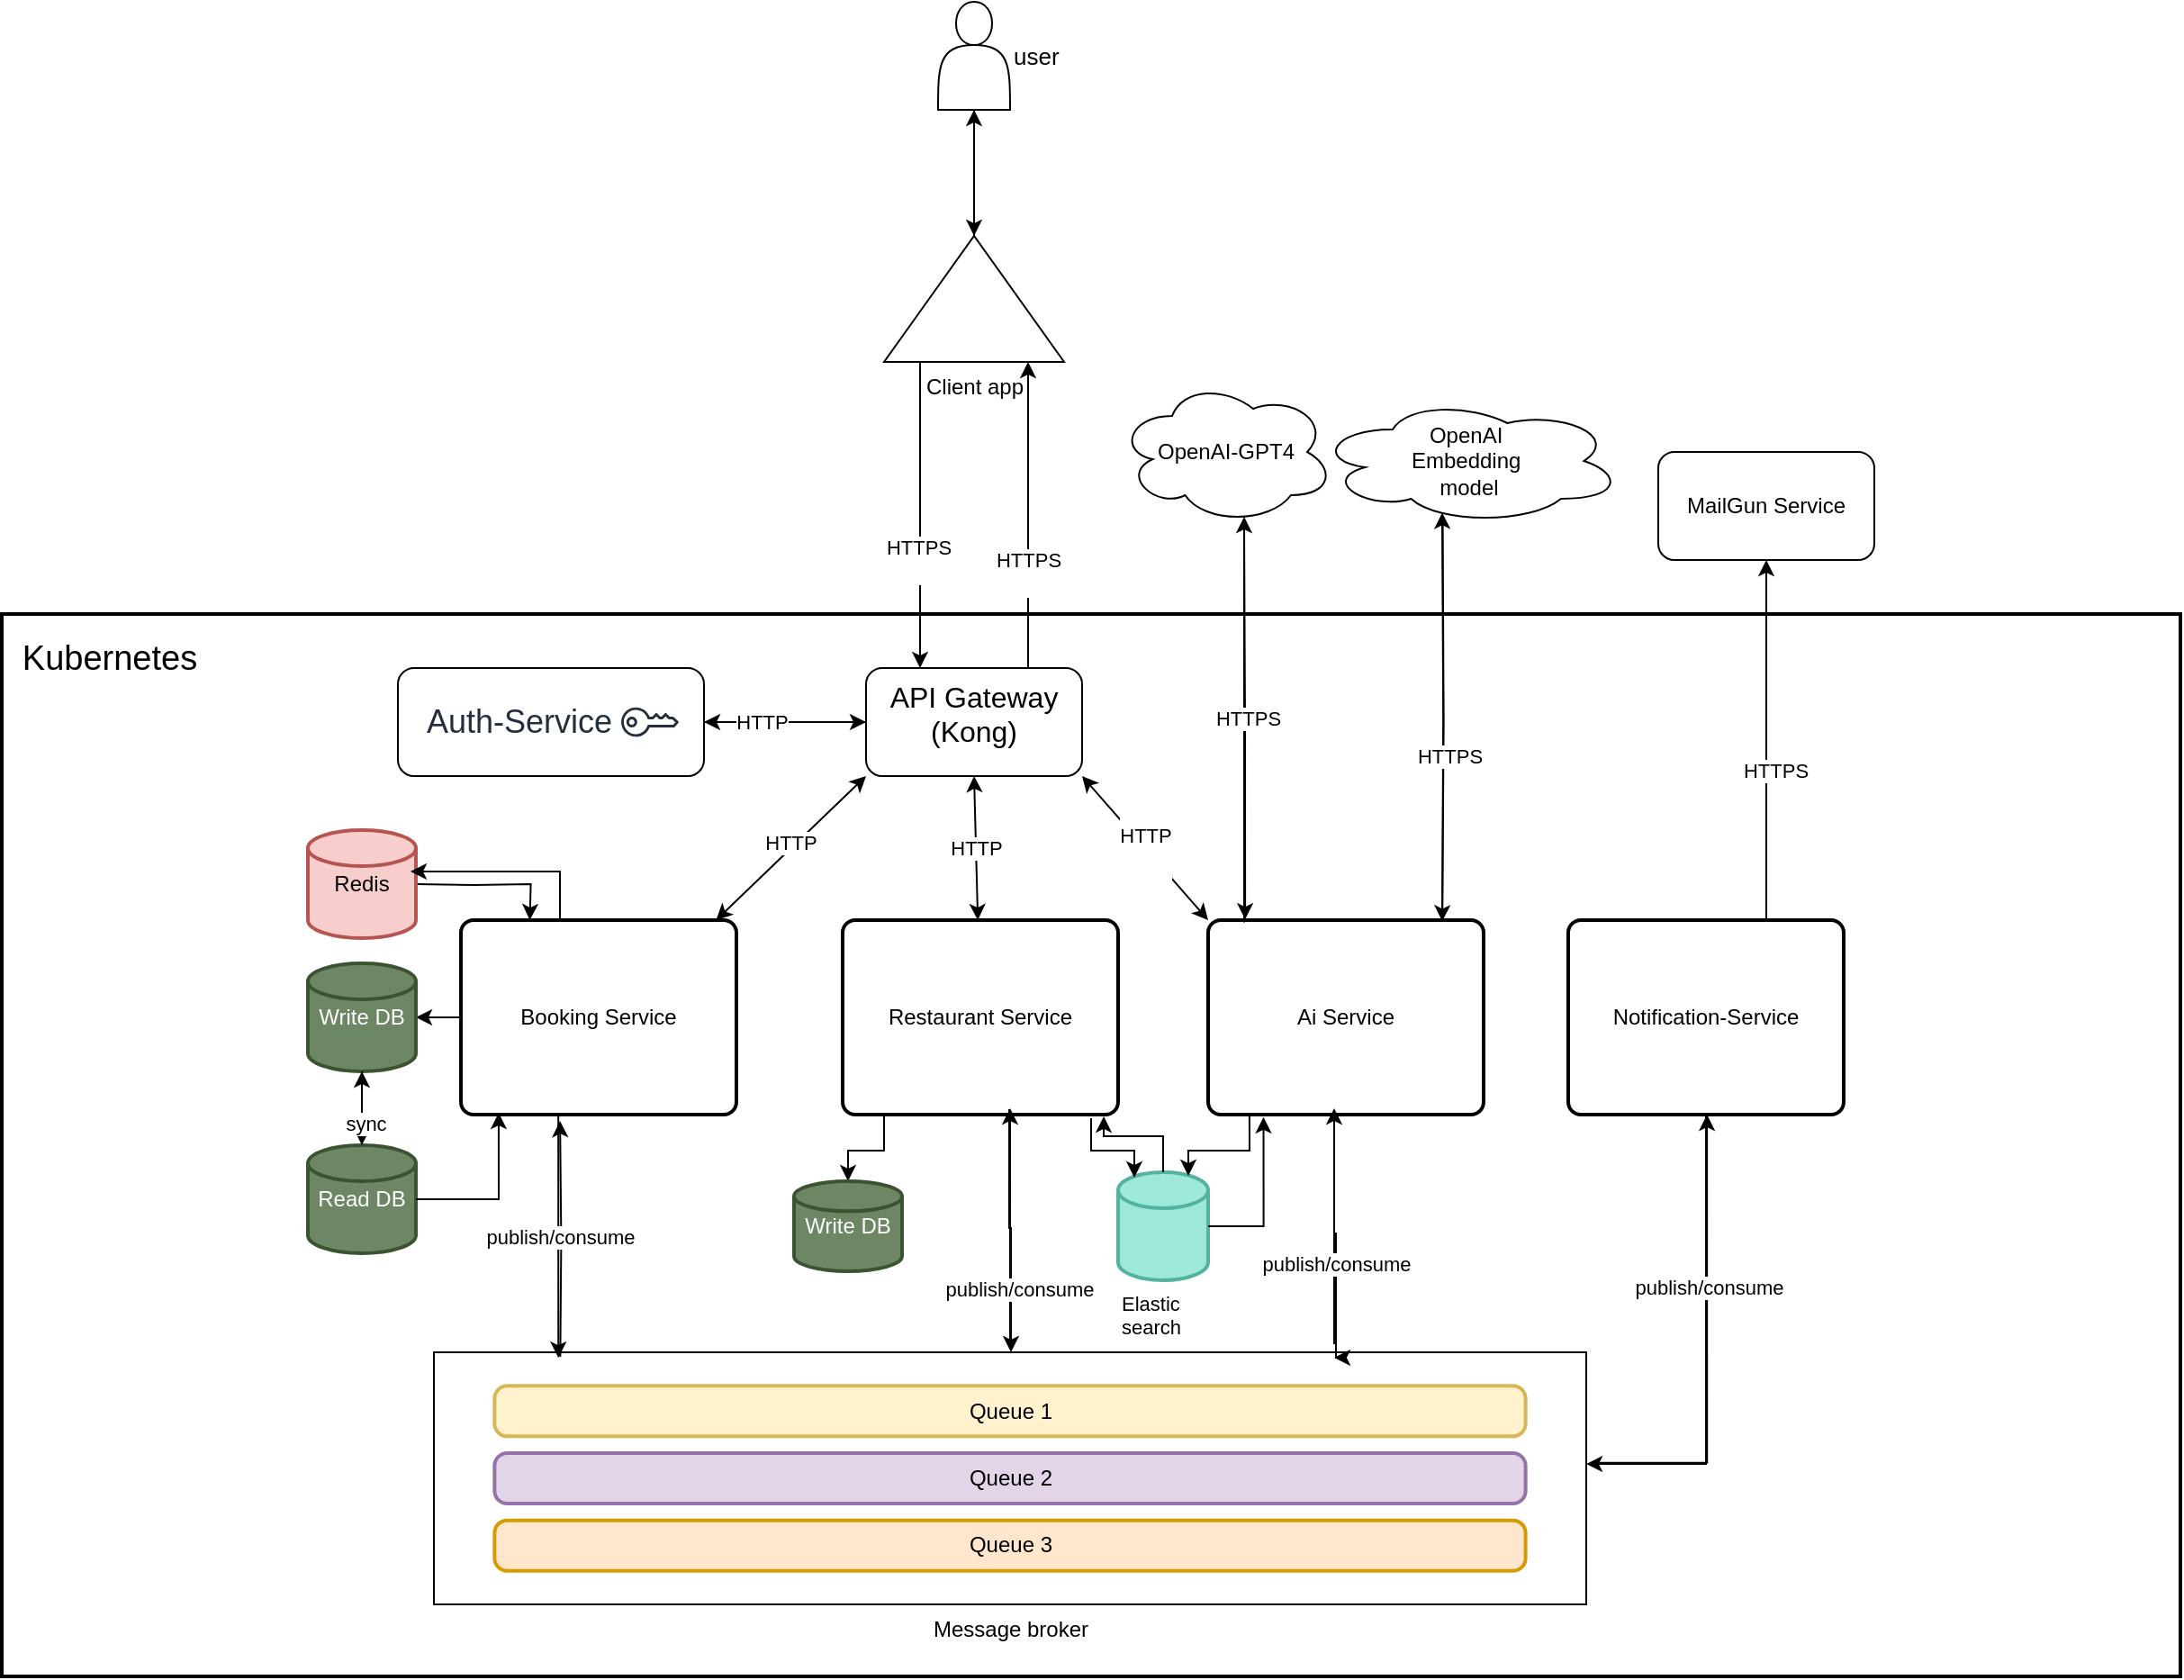 <mxfile version="26.0.4">
  <diagram name="Page-1" id="WZwVvHjPCqPEUTxyxGWn">
    <mxGraphModel dx="1194" dy="772" grid="1" gridSize="10" guides="1" tooltips="1" connect="1" arrows="1" fold="1" page="1" pageScale="1" pageWidth="850" pageHeight="1100" math="0" shadow="0">
      <root>
        <mxCell id="0" />
        <mxCell id="1" parent="0" />
        <mxCell id="ZbxtkYr-YWAduZjAJKHO-77" value="" style="verticalLabelPosition=bottom;verticalAlign=top;html=1;shape=mxgraph.basic.rect;fillColor2=none;strokeWidth=2;size=20;indent=5;fillColor=none;" parent="1" vertex="1">
          <mxGeometry x="170" y="370" width="1210" height="590" as="geometry" />
        </mxCell>
        <mxCell id="ZbxtkYr-YWAduZjAJKHO-82" style="edgeStyle=orthogonalEdgeStyle;rounded=0;orthogonalLoop=1;jettySize=auto;html=1;" parent="1" source="ZbxtkYr-YWAduZjAJKHO-3" target="ZbxtkYr-YWAduZjAJKHO-11" edge="1">
          <mxGeometry relative="1" as="geometry" />
        </mxCell>
        <mxCell id="_bRPd7Ua2Emygc_4kCLo-8" value="" style="rounded=1;whiteSpace=wrap;html=1;" parent="1" vertex="1">
          <mxGeometry x="390" y="400" width="170" height="60" as="geometry" />
        </mxCell>
        <mxCell id="ZbxtkYr-YWAduZjAJKHO-3" value="user" style="shape=actor;whiteSpace=wrap;html=1;align=left;labelPosition=right;verticalLabelPosition=middle;verticalAlign=middle;fontSize=13;" parent="1" vertex="1">
          <mxGeometry x="690" y="30" width="40" height="60" as="geometry" />
        </mxCell>
        <mxCell id="ZbxtkYr-YWAduZjAJKHO-13" value="" style="edgeStyle=orthogonalEdgeStyle;rounded=0;orthogonalLoop=1;jettySize=auto;html=1;" parent="1" source="ZbxtkYr-YWAduZjAJKHO-11" target="ZbxtkYr-YWAduZjAJKHO-12" edge="1">
          <mxGeometry relative="1" as="geometry">
            <Array as="points">
              <mxPoint x="680" y="310" />
              <mxPoint x="680" y="310" />
            </Array>
          </mxGeometry>
        </mxCell>
        <mxCell id="_bRPd7Ua2Emygc_4kCLo-17" value="HTTPS&lt;div&gt;&lt;br&gt;&lt;/div&gt;" style="edgeLabel;html=1;align=center;verticalAlign=middle;resizable=0;points=[];" parent="ZbxtkYr-YWAduZjAJKHO-13" vertex="1" connectable="0">
          <mxGeometry x="0.292" y="-1" relative="1" as="geometry">
            <mxPoint as="offset" />
          </mxGeometry>
        </mxCell>
        <mxCell id="ZbxtkYr-YWAduZjAJKHO-83" style="edgeStyle=orthogonalEdgeStyle;rounded=0;orthogonalLoop=1;jettySize=auto;html=1;entryX=0.5;entryY=1;entryDx=0;entryDy=0;" parent="1" source="ZbxtkYr-YWAduZjAJKHO-11" target="ZbxtkYr-YWAduZjAJKHO-3" edge="1">
          <mxGeometry relative="1" as="geometry" />
        </mxCell>
        <mxCell id="ZbxtkYr-YWAduZjAJKHO-11" value="Client app" style="verticalLabelPosition=bottom;verticalAlign=top;html=1;shape=mxgraph.basic.acute_triangle;dx=0.5;" parent="1" vertex="1">
          <mxGeometry x="660" y="160" width="100" height="70" as="geometry" />
        </mxCell>
        <mxCell id="ZbxtkYr-YWAduZjAJKHO-18" value="" style="edgeStyle=orthogonalEdgeStyle;rounded=0;orthogonalLoop=1;jettySize=auto;html=1;" parent="1" source="ZbxtkYr-YWAduZjAJKHO-12" edge="1">
          <mxGeometry relative="1" as="geometry">
            <mxPoint x="560" y="430" as="targetPoint" />
          </mxGeometry>
        </mxCell>
        <mxCell id="ZbxtkYr-YWAduZjAJKHO-12" value="&lt;font style=&quot;font-size: 16px;&quot;&gt;API Gateway (Kong)&lt;/font&gt;" style="rounded=1;whiteSpace=wrap;html=1;verticalAlign=top;" parent="1" vertex="1">
          <mxGeometry x="650" y="400" width="120" height="60" as="geometry" />
        </mxCell>
        <mxCell id="ZbxtkYr-YWAduZjAJKHO-59" style="edgeStyle=orthogonalEdgeStyle;rounded=0;orthogonalLoop=1;jettySize=auto;html=1;entryX=0;entryY=0.5;entryDx=0;entryDy=0;" parent="1" edge="1">
          <mxGeometry relative="1" as="geometry">
            <mxPoint x="560" y="430" as="sourcePoint" />
            <mxPoint x="650" y="430" as="targetPoint" />
          </mxGeometry>
        </mxCell>
        <mxCell id="_bRPd7Ua2Emygc_4kCLo-51" value="HTTP" style="edgeLabel;html=1;align=center;verticalAlign=middle;resizable=0;points=[];" parent="ZbxtkYr-YWAduZjAJKHO-59" vertex="1" connectable="0">
          <mxGeometry x="-0.281" relative="1" as="geometry">
            <mxPoint x="-1" as="offset" />
          </mxGeometry>
        </mxCell>
        <mxCell id="7v7jsVOClabLG5YhFFzS-9" style="edgeStyle=orthogonalEdgeStyle;rounded=0;orthogonalLoop=1;jettySize=auto;html=1;" parent="1" source="ZbxtkYr-YWAduZjAJKHO-21" target="7v7jsVOClabLG5YhFFzS-5" edge="1">
          <mxGeometry relative="1" as="geometry" />
        </mxCell>
        <mxCell id="ZbxtkYr-YWAduZjAJKHO-21" value="Booking Service" style="rounded=1;whiteSpace=wrap;html=1;absoluteArcSize=1;arcSize=14;strokeWidth=2;fillColor=none;" parent="1" vertex="1">
          <mxGeometry x="425" y="540" width="153" height="108" as="geometry" />
        </mxCell>
        <mxCell id="d06tp9DBLHwbal2BPvGb-7" style="edgeStyle=orthogonalEdgeStyle;rounded=0;orthogonalLoop=1;jettySize=auto;html=1;" edge="1" parent="1" source="ZbxtkYr-YWAduZjAJKHO-22" target="7v7jsVOClabLG5YhFFzS-12">
          <mxGeometry relative="1" as="geometry">
            <Array as="points">
              <mxPoint x="660" y="668" />
              <mxPoint x="640" y="668" />
            </Array>
          </mxGeometry>
        </mxCell>
        <mxCell id="ZbxtkYr-YWAduZjAJKHO-22" value="Restaurant Service" style="rounded=1;whiteSpace=wrap;html=1;absoluteArcSize=1;arcSize=14;strokeWidth=2;fillColor=none;" parent="1" vertex="1">
          <mxGeometry x="637" y="540" width="153" height="108" as="geometry" />
        </mxCell>
        <mxCell id="ZbxtkYr-YWAduZjAJKHO-23" value="Ai Service" style="rounded=1;whiteSpace=wrap;html=1;absoluteArcSize=1;arcSize=14;strokeWidth=2;fillColor=none;" parent="1" vertex="1">
          <mxGeometry x="840" y="540" width="153" height="108" as="geometry" />
        </mxCell>
        <mxCell id="ZbxtkYr-YWAduZjAJKHO-27" value="Elastic search" style="strokeWidth=2;html=1;shape=mxgraph.flowchart.database;whiteSpace=wrap;fillColor=#9EE8D7;labelPosition=center;verticalLabelPosition=bottom;align=left;verticalAlign=top;fontSize=11;labelBackgroundColor=default;strokeColor=#54B3A0;" parent="1" vertex="1">
          <mxGeometry x="790" y="680" width="50" height="60" as="geometry" />
        </mxCell>
        <mxCell id="ZbxtkYr-YWAduZjAJKHO-28" value="OpenAI-GPT4" style="ellipse;shape=cloud;whiteSpace=wrap;html=1;" parent="1" vertex="1">
          <mxGeometry x="790" y="240" width="120" height="80" as="geometry" />
        </mxCell>
        <mxCell id="ZbxtkYr-YWAduZjAJKHO-29" value="OpenAI&amp;nbsp;&lt;div&gt;Embedding&amp;nbsp;&lt;/div&gt;&lt;div&gt;model&lt;/div&gt;" style="ellipse;shape=cloud;whiteSpace=wrap;html=1;" parent="1" vertex="1">
          <mxGeometry x="900" y="250" width="170" height="70" as="geometry" />
        </mxCell>
        <mxCell id="ZbxtkYr-YWAduZjAJKHO-33" style="edgeStyle=orthogonalEdgeStyle;rounded=0;orthogonalLoop=1;jettySize=auto;html=1;entryX=0.069;entryY=-0.004;entryDx=0;entryDy=0;entryPerimeter=0;" parent="1" edge="1">
          <mxGeometry relative="1" as="geometry">
            <mxPoint x="860.0" y="320.0" as="sourcePoint" />
            <mxPoint x="860.557" y="539.568" as="targetPoint" />
          </mxGeometry>
        </mxCell>
        <mxCell id="ZbxtkYr-YWAduZjAJKHO-34" style="edgeStyle=orthogonalEdgeStyle;rounded=0;orthogonalLoop=1;jettySize=auto;html=1;entryX=0.65;entryY=0.95;entryDx=0;entryDy=0;entryPerimeter=0;exitX=0.183;exitY=0.012;exitDx=0;exitDy=0;exitPerimeter=0;" parent="1" edge="1">
          <mxGeometry relative="1" as="geometry">
            <mxPoint x="859.999" y="541.296" as="sourcePoint" />
            <mxPoint x="860" y="316" as="targetPoint" />
          </mxGeometry>
        </mxCell>
        <mxCell id="_bRPd7Ua2Emygc_4kCLo-50" value="HTTPS" style="edgeLabel;html=1;align=center;verticalAlign=middle;resizable=0;points=[];" parent="ZbxtkYr-YWAduZjAJKHO-34" vertex="1" connectable="0">
          <mxGeometry x="0.009" y="-2" relative="1" as="geometry">
            <mxPoint as="offset" />
          </mxGeometry>
        </mxCell>
        <mxCell id="ZbxtkYr-YWAduZjAJKHO-38" style="edgeStyle=orthogonalEdgeStyle;rounded=0;orthogonalLoop=1;jettySize=auto;html=1;entryX=0.946;entryY=0.006;entryDx=0;entryDy=0;entryPerimeter=0;" parent="1" edge="1">
          <mxGeometry relative="1" as="geometry">
            <mxPoint x="970.29" y="320" as="sourcePoint" />
            <mxPoint x="970.028" y="540.648" as="targetPoint" />
          </mxGeometry>
        </mxCell>
        <mxCell id="ZbxtkYr-YWAduZjAJKHO-39" style="edgeStyle=orthogonalEdgeStyle;rounded=0;orthogonalLoop=1;jettySize=auto;html=1;entryX=0.373;entryY=0.91;entryDx=0;entryDy=0;entryPerimeter=0;exitX=0.807;exitY=-0.012;exitDx=0;exitDy=0;exitPerimeter=0;" parent="1" edge="1">
          <mxGeometry relative="1" as="geometry">
            <mxPoint x="970.061" y="538.704" as="sourcePoint" />
            <mxPoint x="970.0" y="313.7" as="targetPoint" />
          </mxGeometry>
        </mxCell>
        <mxCell id="_bRPd7Ua2Emygc_4kCLo-49" value="HTTPS" style="edgeLabel;html=1;align=center;verticalAlign=middle;resizable=0;points=[];" parent="ZbxtkYr-YWAduZjAJKHO-39" vertex="1" connectable="0">
          <mxGeometry x="-0.201" y="-3" relative="1" as="geometry">
            <mxPoint as="offset" />
          </mxGeometry>
        </mxCell>
        <mxCell id="ZbxtkYr-YWAduZjAJKHO-41" value="" style="group" parent="1" vertex="1" connectable="0">
          <mxGeometry x="410" y="780" width="640" height="140" as="geometry" />
        </mxCell>
        <mxCell id="ZbxtkYr-YWAduZjAJKHO-42" value="Message broker" style="verticalLabelPosition=bottom;verticalAlign=top;html=1;shape=mxgraph.basic.rect;fillColor2=none;strokeWidth=1;size=20;indent=5;fillColor=none;" parent="ZbxtkYr-YWAduZjAJKHO-41" vertex="1">
          <mxGeometry width="640" height="140" as="geometry" />
        </mxCell>
        <mxCell id="ZbxtkYr-YWAduZjAJKHO-43" value="Queue 1" style="rounded=1;whiteSpace=wrap;html=1;absoluteArcSize=1;arcSize=14;strokeWidth=2;fillColor=#fff2cc;strokeColor=#d6b656;" parent="ZbxtkYr-YWAduZjAJKHO-41" vertex="1">
          <mxGeometry x="33.684" y="18.667" width="572.632" height="28" as="geometry" />
        </mxCell>
        <mxCell id="ZbxtkYr-YWAduZjAJKHO-44" value="Queue 2" style="rounded=1;whiteSpace=wrap;html=1;absoluteArcSize=1;arcSize=14;strokeWidth=2;fillColor=#e1d5e7;strokeColor=#9673a6;" parent="ZbxtkYr-YWAduZjAJKHO-41" vertex="1">
          <mxGeometry x="33.684" y="56" width="572.632" height="28" as="geometry" />
        </mxCell>
        <mxCell id="ZbxtkYr-YWAduZjAJKHO-45" value="Queue 3" style="rounded=1;whiteSpace=wrap;html=1;absoluteArcSize=1;arcSize=14;strokeWidth=2;fillColor=#ffe6cc;strokeColor=#d79b00;" parent="ZbxtkYr-YWAduZjAJKHO-41" vertex="1">
          <mxGeometry x="33.684" y="93.333" width="572.632" height="28" as="geometry" />
        </mxCell>
        <mxCell id="ZbxtkYr-YWAduZjAJKHO-48" style="edgeStyle=orthogonalEdgeStyle;rounded=0;orthogonalLoop=1;jettySize=auto;html=1;entryX=0.108;entryY=0.022;entryDx=0;entryDy=0;entryPerimeter=0;" parent="1" source="ZbxtkYr-YWAduZjAJKHO-21" target="ZbxtkYr-YWAduZjAJKHO-42" edge="1">
          <mxGeometry relative="1" as="geometry">
            <Array as="points">
              <mxPoint x="480" y="714" />
            </Array>
          </mxGeometry>
        </mxCell>
        <mxCell id="ZbxtkYr-YWAduZjAJKHO-50" style="edgeStyle=orthogonalEdgeStyle;rounded=0;orthogonalLoop=1;jettySize=auto;html=1;entryX=0.629;entryY=1.033;entryDx=0;entryDy=0;entryPerimeter=0;exitX=0.174;exitY=0.018;exitDx=0;exitDy=0;exitPerimeter=0;" parent="1" edge="1">
          <mxGeometry relative="1" as="geometry">
            <mxPoint x="480.18" y="782.52" as="sourcePoint" />
            <mxPoint x="480.057" y="651.564" as="targetPoint" />
          </mxGeometry>
        </mxCell>
        <mxCell id="_bRPd7Ua2Emygc_4kCLo-32" value="publish/consume" style="edgeLabel;html=1;align=center;verticalAlign=middle;resizable=0;points=[];" parent="ZbxtkYr-YWAduZjAJKHO-50" vertex="1" connectable="0">
          <mxGeometry x="0.011" y="1" relative="1" as="geometry">
            <mxPoint as="offset" />
          </mxGeometry>
        </mxCell>
        <mxCell id="ZbxtkYr-YWAduZjAJKHO-55" style="edgeStyle=orthogonalEdgeStyle;rounded=0;orthogonalLoop=1;jettySize=auto;html=1;entryX=0.629;entryY=1.033;entryDx=0;entryDy=0;entryPerimeter=0;exitX=0.174;exitY=0.018;exitDx=0;exitDy=0;exitPerimeter=0;" parent="1" edge="1">
          <mxGeometry relative="1" as="geometry">
            <mxPoint x="730" y="775.5" as="sourcePoint" />
            <mxPoint x="730" y="644.5" as="targetPoint" />
          </mxGeometry>
        </mxCell>
        <mxCell id="ZbxtkYr-YWAduZjAJKHO-56" style="edgeStyle=orthogonalEdgeStyle;rounded=0;orthogonalLoop=1;jettySize=auto;html=1;entryX=0.629;entryY=1.033;entryDx=0;entryDy=0;entryPerimeter=0;exitX=0.174;exitY=0.018;exitDx=0;exitDy=0;exitPerimeter=0;" parent="1" edge="1">
          <mxGeometry relative="1" as="geometry">
            <mxPoint x="910" y="775.5" as="sourcePoint" />
            <mxPoint x="910" y="644.5" as="targetPoint" />
          </mxGeometry>
        </mxCell>
        <mxCell id="ZbxtkYr-YWAduZjAJKHO-57" style="edgeStyle=orthogonalEdgeStyle;rounded=0;orthogonalLoop=1;jettySize=auto;html=1;entryX=0.108;entryY=0.022;entryDx=0;entryDy=0;entryPerimeter=0;" parent="1" edge="1">
          <mxGeometry relative="1" as="geometry">
            <mxPoint x="910" y="648" as="sourcePoint" />
            <mxPoint x="910" y="783" as="targetPoint" />
            <Array as="points">
              <mxPoint x="911" y="714" />
            </Array>
          </mxGeometry>
        </mxCell>
        <mxCell id="_bRPd7Ua2Emygc_4kCLo-35" value="publish/consume" style="edgeLabel;html=1;align=center;verticalAlign=middle;resizable=0;points=[];" parent="ZbxtkYr-YWAduZjAJKHO-57" vertex="1" connectable="0">
          <mxGeometry x="0.222" relative="1" as="geometry">
            <mxPoint as="offset" />
          </mxGeometry>
        </mxCell>
        <mxCell id="ZbxtkYr-YWAduZjAJKHO-58" style="edgeStyle=orthogonalEdgeStyle;rounded=0;orthogonalLoop=1;jettySize=auto;html=1;entryX=0.108;entryY=0.022;entryDx=0;entryDy=0;entryPerimeter=0;" parent="1" edge="1">
          <mxGeometry relative="1" as="geometry">
            <mxPoint x="729.52" y="645" as="sourcePoint" />
            <mxPoint x="729.52" y="780" as="targetPoint" />
            <Array as="points">
              <mxPoint x="730.52" y="711" />
            </Array>
          </mxGeometry>
        </mxCell>
        <mxCell id="_bRPd7Ua2Emygc_4kCLo-34" value="publish/consume" style="edgeLabel;html=1;align=center;verticalAlign=middle;resizable=0;points=[];" parent="ZbxtkYr-YWAduZjAJKHO-58" vertex="1" connectable="0">
          <mxGeometry x="0.476" y="4" relative="1" as="geometry">
            <mxPoint as="offset" />
          </mxGeometry>
        </mxCell>
        <mxCell id="7v7jsVOClabLG5YhFFzS-7" style="edgeStyle=orthogonalEdgeStyle;rounded=0;orthogonalLoop=1;jettySize=auto;html=1;" parent="1" source="ZbxtkYr-YWAduZjAJKHO-60" target="7v7jsVOClabLG5YhFFzS-5" edge="1">
          <mxGeometry relative="1" as="geometry" />
        </mxCell>
        <mxCell id="ZbxtkYr-YWAduZjAJKHO-60" value="Read DB" style="strokeWidth=2;html=1;shape=mxgraph.flowchart.database;whiteSpace=wrap;fillColor=#6d8764;strokeColor=#3A5431;fontColor=#ffffff;" parent="1" vertex="1">
          <mxGeometry x="340" y="665" width="60" height="60" as="geometry" />
        </mxCell>
        <mxCell id="ZbxtkYr-YWAduZjAJKHO-66" value="" style="endArrow=classic;startArrow=classic;html=1;rounded=0;exitX=0.606;exitY=-0.008;exitDx=0;exitDy=0;exitPerimeter=0;entryX=0;entryY=1;entryDx=0;entryDy=0;" parent="1" target="ZbxtkYr-YWAduZjAJKHO-12" edge="1">
          <mxGeometry width="50" height="50" relative="1" as="geometry">
            <mxPoint x="566.718" y="539.996" as="sourcePoint" />
            <mxPoint x="637" y="460.86" as="targetPoint" />
          </mxGeometry>
        </mxCell>
        <mxCell id="ZbxtkYr-YWAduZjAJKHO-72" value="HTTP" style="edgeLabel;html=1;align=center;verticalAlign=middle;resizable=0;points=[];" parent="ZbxtkYr-YWAduZjAJKHO-66" vertex="1" connectable="0">
          <mxGeometry x="0.043" y="3" relative="1" as="geometry">
            <mxPoint as="offset" />
          </mxGeometry>
        </mxCell>
        <mxCell id="ZbxtkYr-YWAduZjAJKHO-67" value="" style="endArrow=classic;startArrow=classic;html=1;rounded=0;entryX=0.5;entryY=1;entryDx=0;entryDy=0;" parent="1" source="ZbxtkYr-YWAduZjAJKHO-22" target="ZbxtkYr-YWAduZjAJKHO-12" edge="1">
          <mxGeometry width="50" height="50" relative="1" as="geometry">
            <mxPoint x="603" y="540" as="sourcePoint" />
            <mxPoint x="720" y="470" as="targetPoint" />
          </mxGeometry>
        </mxCell>
        <mxCell id="ZbxtkYr-YWAduZjAJKHO-68" value="&#xa;&lt;span style=&quot;color: rgb(0, 0, 0); font-family: Helvetica; font-size: 11px; font-style: normal; font-variant-ligatures: normal; font-variant-caps: normal; font-weight: 400; letter-spacing: normal; orphans: 2; text-align: center; text-indent: 0px; text-transform: none; widows: 2; word-spacing: 0px; -webkit-text-stroke-width: 0px; white-space: nowrap; background-color: rgb(255, 255, 255); text-decoration-thickness: initial; text-decoration-style: initial; text-decoration-color: initial; display: inline !important; float: none;&quot;&gt;HTTP&lt;/span&gt;&#xa;&#xa;" style="endArrow=classic;startArrow=classic;html=1;rounded=0;entryX=0;entryY=0;entryDx=0;entryDy=0;exitX=1;exitY=1;exitDx=0;exitDy=0;" parent="1" source="ZbxtkYr-YWAduZjAJKHO-12" target="ZbxtkYr-YWAduZjAJKHO-23" edge="1">
          <mxGeometry width="50" height="50" relative="1" as="geometry">
            <mxPoint x="730" y="490" as="sourcePoint" />
            <mxPoint x="780" y="440" as="targetPoint" />
          </mxGeometry>
        </mxCell>
        <mxCell id="ZbxtkYr-YWAduZjAJKHO-73" value="HTTP" style="edgeLabel;html=1;align=center;verticalAlign=middle;resizable=0;points=[];" parent="1" vertex="1" connectable="0">
          <mxGeometry x="720.001" y="499.998" as="geometry">
            <mxPoint x="-9" as="offset" />
          </mxGeometry>
        </mxCell>
        <mxCell id="ZbxtkYr-YWAduZjAJKHO-78" value="" style="edgeStyle=orthogonalEdgeStyle;rounded=0;orthogonalLoop=1;jettySize=auto;html=1;exitX=0.75;exitY=0;exitDx=0;exitDy=0;" parent="1" source="ZbxtkYr-YWAduZjAJKHO-12" target="ZbxtkYr-YWAduZjAJKHO-11" edge="1">
          <mxGeometry relative="1" as="geometry">
            <Array as="points">
              <mxPoint x="740" y="270" />
              <mxPoint x="740" y="270" />
            </Array>
          </mxGeometry>
        </mxCell>
        <mxCell id="ZbxtkYr-YWAduZjAJKHO-79" value="HTTPS&lt;div&gt;&lt;br&gt;&lt;/div&gt;" style="edgeLabel;html=1;align=center;verticalAlign=middle;resizable=0;points=[];" parent="ZbxtkYr-YWAduZjAJKHO-78" vertex="1" connectable="0">
          <mxGeometry x="-0.372" relative="1" as="geometry">
            <mxPoint as="offset" />
          </mxGeometry>
        </mxCell>
        <mxCell id="ZbxtkYr-YWAduZjAJKHO-80" value="Kubernetes" style="text;html=1;align=center;verticalAlign=middle;whiteSpace=wrap;rounded=0;fontSize=19;" parent="1" vertex="1">
          <mxGeometry x="200" y="380" width="60" height="30" as="geometry" />
        </mxCell>
        <mxCell id="7v7jsVOClabLG5YhFFzS-2" style="edgeStyle=orthogonalEdgeStyle;rounded=0;orthogonalLoop=1;jettySize=auto;html=1;entryX=0.78;entryY=0.033;entryDx=0;entryDy=0;entryPerimeter=0;exitX=0.15;exitY=1;exitDx=0;exitDy=0;exitPerimeter=0;" parent="1" source="ZbxtkYr-YWAduZjAJKHO-23" target="ZbxtkYr-YWAduZjAJKHO-27" edge="1">
          <mxGeometry relative="1" as="geometry" />
        </mxCell>
        <mxCell id="7v7jsVOClabLG5YhFFzS-3" style="edgeStyle=orthogonalEdgeStyle;rounded=0;orthogonalLoop=1;jettySize=auto;html=1;entryX=0.18;entryY=0.05;entryDx=0;entryDy=0;entryPerimeter=0;exitX=0.902;exitY=1.019;exitDx=0;exitDy=0;exitPerimeter=0;" parent="1" source="ZbxtkYr-YWAduZjAJKHO-22" target="ZbxtkYr-YWAduZjAJKHO-27" edge="1">
          <mxGeometry relative="1" as="geometry" />
        </mxCell>
        <mxCell id="7v7jsVOClabLG5YhFFzS-4" style="edgeStyle=orthogonalEdgeStyle;rounded=0;orthogonalLoop=1;jettySize=auto;html=1;entryX=0.948;entryY=1.009;entryDx=0;entryDy=0;entryPerimeter=0;" parent="1" source="ZbxtkYr-YWAduZjAJKHO-27" target="ZbxtkYr-YWAduZjAJKHO-22" edge="1">
          <mxGeometry relative="1" as="geometry" />
        </mxCell>
        <mxCell id="7v7jsVOClabLG5YhFFzS-5" value="Write DB" style="strokeWidth=2;html=1;shape=mxgraph.flowchart.database;whiteSpace=wrap;fillColor=#6d8764;strokeColor=#3A5431;fontColor=#ffffff;" parent="1" vertex="1">
          <mxGeometry x="340" y="564" width="60" height="60" as="geometry" />
        </mxCell>
        <mxCell id="7v7jsVOClabLG5YhFFzS-8" style="edgeStyle=orthogonalEdgeStyle;rounded=0;orthogonalLoop=1;jettySize=auto;html=1;entryX=0.5;entryY=0;entryDx=0;entryDy=0;entryPerimeter=0;" parent="1" source="7v7jsVOClabLG5YhFFzS-5" target="ZbxtkYr-YWAduZjAJKHO-60" edge="1">
          <mxGeometry relative="1" as="geometry" />
        </mxCell>
        <mxCell id="_bRPd7Ua2Emygc_4kCLo-54" value="sync" style="edgeLabel;html=1;align=center;verticalAlign=middle;resizable=0;points=[];" parent="7v7jsVOClabLG5YhFFzS-8" vertex="1" connectable="0">
          <mxGeometry x="0.412" y="2" relative="1" as="geometry">
            <mxPoint as="offset" />
          </mxGeometry>
        </mxCell>
        <mxCell id="7v7jsVOClabLG5YhFFzS-12" value="Write DB" style="strokeWidth=2;html=1;shape=mxgraph.flowchart.database;whiteSpace=wrap;fillColor=#6d8764;strokeColor=#3A5431;fontColor=#ffffff;" parent="1" vertex="1">
          <mxGeometry x="610" y="685" width="60" height="50" as="geometry" />
        </mxCell>
        <mxCell id="7v7jsVOClabLG5YhFFzS-20" style="edgeStyle=orthogonalEdgeStyle;rounded=0;orthogonalLoop=1;jettySize=auto;html=1;entryX=0.201;entryY=1.013;entryDx=0;entryDy=0;entryPerimeter=0;exitX=1;exitY=0.5;exitDx=0;exitDy=0;exitPerimeter=0;" parent="1" source="ZbxtkYr-YWAduZjAJKHO-27" target="ZbxtkYr-YWAduZjAJKHO-23" edge="1">
          <mxGeometry relative="1" as="geometry" />
        </mxCell>
        <mxCell id="ZbxtkYr-YWAduZjAJKHO-15" value="Auth-Service" style="sketch=0;outlineConnect=0;fontColor=#232F3E;gradientColor=none;strokeColor=#232F3E;fillColor=#ffffff;dashed=0;verticalLabelPosition=middle;verticalAlign=middle;align=right;html=1;fontSize=18;fontStyle=0;aspect=fixed;shape=mxgraph.aws4.resourceIcon;resIcon=mxgraph.aws4.addon;labelPosition=left;" parent="1" vertex="1">
          <mxGeometry x="510" y="410" width="40" height="40" as="geometry" />
        </mxCell>
        <mxCell id="_bRPd7Ua2Emygc_4kCLo-30" style="edgeStyle=orthogonalEdgeStyle;rounded=0;orthogonalLoop=1;jettySize=auto;html=1;" parent="1" source="_bRPd7Ua2Emygc_4kCLo-18" target="_bRPd7Ua2Emygc_4kCLo-31" edge="1">
          <mxGeometry relative="1" as="geometry">
            <mxPoint x="1150.0" y="310" as="targetPoint" />
            <Array as="points">
              <mxPoint x="1150" y="490" />
              <mxPoint x="1150" y="490" />
            </Array>
          </mxGeometry>
        </mxCell>
        <mxCell id="_bRPd7Ua2Emygc_4kCLo-52" value="HTTPS" style="edgeLabel;html=1;align=center;verticalAlign=middle;resizable=0;points=[];" parent="_bRPd7Ua2Emygc_4kCLo-30" vertex="1" connectable="0">
          <mxGeometry x="-0.182" y="-5" relative="1" as="geometry">
            <mxPoint y="-1" as="offset" />
          </mxGeometry>
        </mxCell>
        <mxCell id="_bRPd7Ua2Emygc_4kCLo-18" value="Notification-Service" style="rounded=1;whiteSpace=wrap;html=1;absoluteArcSize=1;arcSize=14;strokeWidth=2;fillColor=none;" parent="1" vertex="1">
          <mxGeometry x="1040" y="540" width="153" height="108" as="geometry" />
        </mxCell>
        <mxCell id="d06tp9DBLHwbal2BPvGb-3" style="edgeStyle=orthogonalEdgeStyle;rounded=0;orthogonalLoop=1;jettySize=auto;html=1;entryX=0.25;entryY=0;entryDx=0;entryDy=0;" edge="1" parent="1">
          <mxGeometry relative="1" as="geometry">
            <mxPoint x="400" y="520" as="sourcePoint" />
            <mxPoint x="463.25" y="540" as="targetPoint" />
          </mxGeometry>
        </mxCell>
        <mxCell id="_bRPd7Ua2Emygc_4kCLo-19" value="&lt;div&gt;Redis&lt;/div&gt;" style="strokeWidth=2;html=1;shape=mxgraph.flowchart.database;whiteSpace=wrap;fillColor=#f8cecc;strokeColor=#b85450;" parent="1" vertex="1">
          <mxGeometry x="340" y="490" width="60" height="60" as="geometry" />
        </mxCell>
        <mxCell id="_bRPd7Ua2Emygc_4kCLo-27" style="edgeStyle=orthogonalEdgeStyle;rounded=0;orthogonalLoop=1;jettySize=auto;html=1;entryX=1;entryY=0.443;entryDx=0;entryDy=0;entryPerimeter=0;" parent="1" source="_bRPd7Ua2Emygc_4kCLo-18" target="ZbxtkYr-YWAduZjAJKHO-42" edge="1">
          <mxGeometry relative="1" as="geometry" />
        </mxCell>
        <mxCell id="_bRPd7Ua2Emygc_4kCLo-28" style="edgeStyle=orthogonalEdgeStyle;rounded=0;orthogonalLoop=1;jettySize=auto;html=1;exitX=1.007;exitY=0.438;exitDx=0;exitDy=0;exitPerimeter=0;" parent="1" source="ZbxtkYr-YWAduZjAJKHO-42" edge="1">
          <mxGeometry relative="1" as="geometry">
            <mxPoint x="1000.04" y="844.07" as="sourcePoint" />
            <mxPoint x="1117.059" y="648" as="targetPoint" />
            <Array as="points">
              <mxPoint x="1117" y="841" />
            </Array>
          </mxGeometry>
        </mxCell>
        <mxCell id="_bRPd7Ua2Emygc_4kCLo-36" value="publish/consume" style="edgeLabel;html=1;align=center;verticalAlign=middle;resizable=0;points=[];" parent="_bRPd7Ua2Emygc_4kCLo-28" vertex="1" connectable="0">
          <mxGeometry x="0.249" y="-1" relative="1" as="geometry">
            <mxPoint as="offset" />
          </mxGeometry>
        </mxCell>
        <mxCell id="_bRPd7Ua2Emygc_4kCLo-31" value="MailGun Service" style="rounded=1;whiteSpace=wrap;html=1;" parent="1" vertex="1">
          <mxGeometry x="1090.0" y="280" width="120" height="60" as="geometry" />
        </mxCell>
        <mxCell id="d06tp9DBLHwbal2BPvGb-1" style="edgeStyle=orthogonalEdgeStyle;rounded=0;orthogonalLoop=1;jettySize=auto;html=1;entryX=0.137;entryY=0.991;entryDx=0;entryDy=0;entryPerimeter=0;" edge="1" parent="1" source="ZbxtkYr-YWAduZjAJKHO-60" target="ZbxtkYr-YWAduZjAJKHO-21">
          <mxGeometry relative="1" as="geometry" />
        </mxCell>
        <mxCell id="d06tp9DBLHwbal2BPvGb-5" style="edgeStyle=orthogonalEdgeStyle;rounded=0;orthogonalLoop=1;jettySize=auto;html=1;entryX=0.95;entryY=0.383;entryDx=0;entryDy=0;entryPerimeter=0;exitX=0.5;exitY=0;exitDx=0;exitDy=0;" edge="1" parent="1" source="ZbxtkYr-YWAduZjAJKHO-21" target="_bRPd7Ua2Emygc_4kCLo-19">
          <mxGeometry relative="1" as="geometry">
            <Array as="points">
              <mxPoint x="480" y="540" />
              <mxPoint x="480" y="513" />
            </Array>
          </mxGeometry>
        </mxCell>
      </root>
    </mxGraphModel>
  </diagram>
</mxfile>
